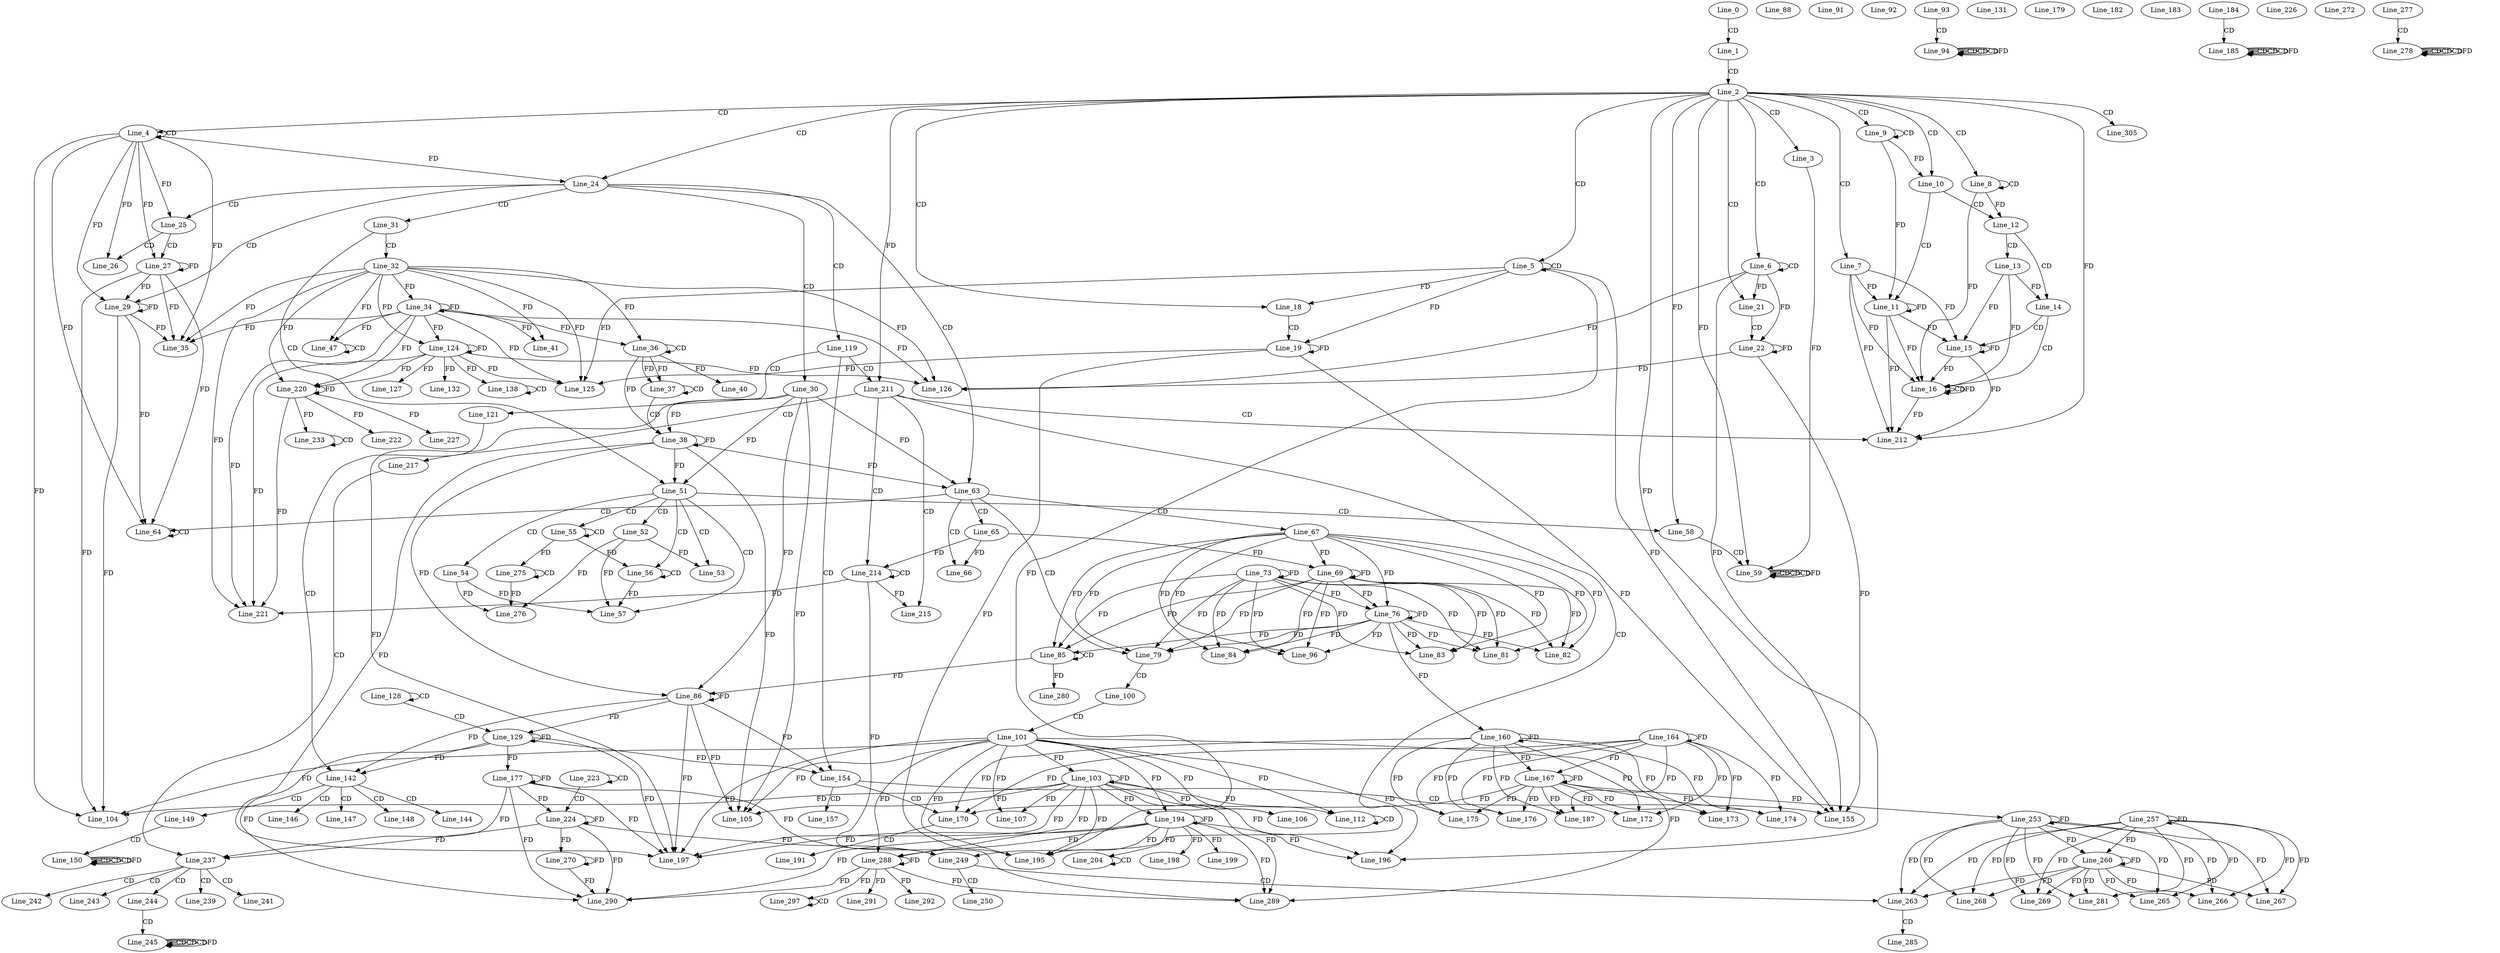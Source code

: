digraph G {
  Line_0;
  Line_1;
  Line_2;
  Line_3;
  Line_4;
  Line_4;
  Line_5;
  Line_5;
  Line_6;
  Line_6;
  Line_7;
  Line_8;
  Line_8;
  Line_9;
  Line_9;
  Line_10;
  Line_11;
  Line_12;
  Line_13;
  Line_14;
  Line_14;
  Line_15;
  Line_15;
  Line_16;
  Line_16;
  Line_16;
  Line_18;
  Line_19;
  Line_19;
  Line_21;
  Line_22;
  Line_22;
  Line_24;
  Line_25;
  Line_25;
  Line_25;
  Line_26;
  Line_26;
  Line_27;
  Line_27;
  Line_29;
  Line_29;
  Line_30;
  Line_31;
  Line_32;
  Line_34;
  Line_34;
  Line_35;
  Line_36;
  Line_36;
  Line_37;
  Line_37;
  Line_38;
  Line_38;
  Line_40;
  Line_41;
  Line_47;
  Line_47;
  Line_51;
  Line_52;
  Line_53;
  Line_54;
  Line_55;
  Line_55;
  Line_56;
  Line_56;
  Line_57;
  Line_58;
  Line_58;
  Line_59;
  Line_59;
  Line_59;
  Line_59;
  Line_59;
  Line_63;
  Line_64;
  Line_64;
  Line_65;
  Line_66;
  Line_66;
  Line_67;
  Line_69;
  Line_69;
  Line_73;
  Line_73;
  Line_76;
  Line_79;
  Line_81;
  Line_82;
  Line_83;
  Line_84;
  Line_85;
  Line_85;
  Line_86;
  Line_86;
  Line_88;
  Line_91;
  Line_92;
  Line_93;
  Line_93;
  Line_94;
  Line_94;
  Line_94;
  Line_94;
  Line_94;
  Line_96;
  Line_100;
  Line_101;
  Line_103;
  Line_103;
  Line_104;
  Line_105;
  Line_106;
  Line_107;
  Line_112;
  Line_112;
  Line_119;
  Line_121;
  Line_124;
  Line_124;
  Line_125;
  Line_126;
  Line_127;
  Line_128;
  Line_128;
  Line_129;
  Line_129;
  Line_131;
  Line_132;
  Line_138;
  Line_138;
  Line_142;
  Line_144;
  Line_146;
  Line_147;
  Line_148;
  Line_149;
  Line_149;
  Line_150;
  Line_150;
  Line_150;
  Line_150;
  Line_150;
  Line_154;
  Line_155;
  Line_155;
  Line_155;
  Line_157;
  Line_157;
  Line_160;
  Line_160;
  Line_164;
  Line_164;
  Line_167;
  Line_170;
  Line_172;
  Line_173;
  Line_174;
  Line_175;
  Line_176;
  Line_177;
  Line_177;
  Line_179;
  Line_182;
  Line_183;
  Line_184;
  Line_184;
  Line_185;
  Line_185;
  Line_185;
  Line_185;
  Line_185;
  Line_187;
  Line_191;
  Line_194;
  Line_194;
  Line_195;
  Line_196;
  Line_196;
  Line_197;
  Line_198;
  Line_199;
  Line_204;
  Line_204;
  Line_211;
  Line_211;
  Line_211;
  Line_212;
  Line_212;
  Line_212;
  Line_214;
  Line_214;
  Line_215;
  Line_217;
  Line_220;
  Line_220;
  Line_221;
  Line_222;
  Line_223;
  Line_223;
  Line_224;
  Line_224;
  Line_226;
  Line_227;
  Line_233;
  Line_233;
  Line_237;
  Line_239;
  Line_241;
  Line_242;
  Line_243;
  Line_244;
  Line_244;
  Line_245;
  Line_245;
  Line_245;
  Line_245;
  Line_245;
  Line_249;
  Line_250;
  Line_253;
  Line_253;
  Line_257;
  Line_257;
  Line_260;
  Line_263;
  Line_265;
  Line_266;
  Line_267;
  Line_268;
  Line_269;
  Line_270;
  Line_270;
  Line_272;
  Line_275;
  Line_275;
  Line_276;
  Line_277;
  Line_277;
  Line_278;
  Line_278;
  Line_278;
  Line_278;
  Line_278;
  Line_280;
  Line_281;
  Line_285;
  Line_288;
  Line_288;
  Line_289;
  Line_290;
  Line_291;
  Line_292;
  Line_297;
  Line_297;
  Line_305;
  Line_0 -> Line_1 [ label="CD" ];
  Line_1 -> Line_2 [ label="CD" ];
  Line_2 -> Line_3 [ label="CD" ];
  Line_2 -> Line_4 [ label="CD" ];
  Line_4 -> Line_4 [ label="CD" ];
  Line_2 -> Line_5 [ label="CD" ];
  Line_5 -> Line_5 [ label="CD" ];
  Line_2 -> Line_6 [ label="CD" ];
  Line_6 -> Line_6 [ label="CD" ];
  Line_2 -> Line_7 [ label="CD" ];
  Line_2 -> Line_8 [ label="CD" ];
  Line_8 -> Line_8 [ label="CD" ];
  Line_2 -> Line_9 [ label="CD" ];
  Line_9 -> Line_9 [ label="CD" ];
  Line_2 -> Line_10 [ label="CD" ];
  Line_9 -> Line_10 [ label="FD" ];
  Line_10 -> Line_11 [ label="CD" ];
  Line_7 -> Line_11 [ label="FD" ];
  Line_11 -> Line_11 [ label="FD" ];
  Line_9 -> Line_11 [ label="FD" ];
  Line_10 -> Line_12 [ label="CD" ];
  Line_8 -> Line_12 [ label="FD" ];
  Line_12 -> Line_13 [ label="CD" ];
  Line_12 -> Line_14 [ label="CD" ];
  Line_13 -> Line_14 [ label="FD" ];
  Line_14 -> Line_15 [ label="CD" ];
  Line_7 -> Line_15 [ label="FD" ];
  Line_11 -> Line_15 [ label="FD" ];
  Line_15 -> Line_15 [ label="FD" ];
  Line_13 -> Line_15 [ label="FD" ];
  Line_14 -> Line_16 [ label="CD" ];
  Line_13 -> Line_16 [ label="FD" ];
  Line_16 -> Line_16 [ label="CD" ];
  Line_7 -> Line_16 [ label="FD" ];
  Line_11 -> Line_16 [ label="FD" ];
  Line_15 -> Line_16 [ label="FD" ];
  Line_16 -> Line_16 [ label="FD" ];
  Line_8 -> Line_16 [ label="FD" ];
  Line_2 -> Line_18 [ label="CD" ];
  Line_5 -> Line_18 [ label="FD" ];
  Line_18 -> Line_19 [ label="CD" ];
  Line_5 -> Line_19 [ label="FD" ];
  Line_19 -> Line_19 [ label="FD" ];
  Line_2 -> Line_21 [ label="CD" ];
  Line_6 -> Line_21 [ label="FD" ];
  Line_21 -> Line_22 [ label="CD" ];
  Line_6 -> Line_22 [ label="FD" ];
  Line_22 -> Line_22 [ label="FD" ];
  Line_2 -> Line_24 [ label="CD" ];
  Line_4 -> Line_24 [ label="FD" ];
  Line_24 -> Line_25 [ label="CD" ];
  Line_4 -> Line_25 [ label="FD" ];
  Line_25 -> Line_26 [ label="CD" ];
  Line_4 -> Line_26 [ label="FD" ];
  Line_25 -> Line_27 [ label="CD" ];
  Line_4 -> Line_27 [ label="FD" ];
  Line_27 -> Line_27 [ label="FD" ];
  Line_24 -> Line_29 [ label="CD" ];
  Line_4 -> Line_29 [ label="FD" ];
  Line_27 -> Line_29 [ label="FD" ];
  Line_29 -> Line_29 [ label="FD" ];
  Line_24 -> Line_30 [ label="CD" ];
  Line_24 -> Line_31 [ label="CD" ];
  Line_31 -> Line_32 [ label="CD" ];
  Line_32 -> Line_34 [ label="FD" ];
  Line_34 -> Line_34 [ label="FD" ];
  Line_32 -> Line_35 [ label="FD" ];
  Line_34 -> Line_35 [ label="FD" ];
  Line_4 -> Line_35 [ label="FD" ];
  Line_27 -> Line_35 [ label="FD" ];
  Line_29 -> Line_35 [ label="FD" ];
  Line_36 -> Line_36 [ label="CD" ];
  Line_32 -> Line_36 [ label="FD" ];
  Line_34 -> Line_36 [ label="FD" ];
  Line_36 -> Line_37 [ label="FD" ];
  Line_37 -> Line_37 [ label="CD" ];
  Line_36 -> Line_37 [ label="FD" ];
  Line_37 -> Line_38 [ label="CD" ];
  Line_30 -> Line_38 [ label="FD" ];
  Line_38 -> Line_38 [ label="FD" ];
  Line_36 -> Line_38 [ label="FD" ];
  Line_36 -> Line_40 [ label="FD" ];
  Line_32 -> Line_41 [ label="FD" ];
  Line_34 -> Line_41 [ label="FD" ];
  Line_32 -> Line_47 [ label="FD" ];
  Line_34 -> Line_47 [ label="FD" ];
  Line_47 -> Line_47 [ label="CD" ];
  Line_31 -> Line_51 [ label="CD" ];
  Line_30 -> Line_51 [ label="FD" ];
  Line_38 -> Line_51 [ label="FD" ];
  Line_51 -> Line_52 [ label="CD" ];
  Line_51 -> Line_53 [ label="CD" ];
  Line_52 -> Line_53 [ label="FD" ];
  Line_51 -> Line_54 [ label="CD" ];
  Line_51 -> Line_55 [ label="CD" ];
  Line_55 -> Line_55 [ label="CD" ];
  Line_51 -> Line_56 [ label="CD" ];
  Line_56 -> Line_56 [ label="CD" ];
  Line_55 -> Line_56 [ label="FD" ];
  Line_51 -> Line_57 [ label="CD" ];
  Line_56 -> Line_57 [ label="FD" ];
  Line_52 -> Line_57 [ label="FD" ];
  Line_54 -> Line_57 [ label="FD" ];
  Line_51 -> Line_58 [ label="CD" ];
  Line_2 -> Line_58 [ label="FD" ];
  Line_58 -> Line_59 [ label="CD" ];
  Line_59 -> Line_59 [ label="CD" ];
  Line_59 -> Line_59 [ label="CD" ];
  Line_2 -> Line_59 [ label="FD" ];
  Line_59 -> Line_59 [ label="CD" ];
  Line_3 -> Line_59 [ label="FD" ];
  Line_59 -> Line_59 [ label="FD" ];
  Line_24 -> Line_63 [ label="CD" ];
  Line_30 -> Line_63 [ label="FD" ];
  Line_38 -> Line_63 [ label="FD" ];
  Line_63 -> Line_64 [ label="CD" ];
  Line_64 -> Line_64 [ label="CD" ];
  Line_4 -> Line_64 [ label="FD" ];
  Line_27 -> Line_64 [ label="FD" ];
  Line_29 -> Line_64 [ label="FD" ];
  Line_63 -> Line_65 [ label="CD" ];
  Line_63 -> Line_66 [ label="CD" ];
  Line_65 -> Line_66 [ label="FD" ];
  Line_63 -> Line_67 [ label="CD" ];
  Line_67 -> Line_69 [ label="FD" ];
  Line_69 -> Line_69 [ label="FD" ];
  Line_65 -> Line_69 [ label="FD" ];
  Line_73 -> Line_73 [ label="FD" ];
  Line_67 -> Line_76 [ label="FD" ];
  Line_69 -> Line_76 [ label="FD" ];
  Line_73 -> Line_76 [ label="FD" ];
  Line_76 -> Line_76 [ label="FD" ];
  Line_63 -> Line_79 [ label="CD" ];
  Line_67 -> Line_79 [ label="FD" ];
  Line_69 -> Line_79 [ label="FD" ];
  Line_73 -> Line_79 [ label="FD" ];
  Line_76 -> Line_79 [ label="FD" ];
  Line_67 -> Line_81 [ label="FD" ];
  Line_69 -> Line_81 [ label="FD" ];
  Line_73 -> Line_81 [ label="FD" ];
  Line_76 -> Line_81 [ label="FD" ];
  Line_67 -> Line_82 [ label="FD" ];
  Line_69 -> Line_82 [ label="FD" ];
  Line_73 -> Line_82 [ label="FD" ];
  Line_76 -> Line_82 [ label="FD" ];
  Line_67 -> Line_83 [ label="FD" ];
  Line_69 -> Line_83 [ label="FD" ];
  Line_73 -> Line_83 [ label="FD" ];
  Line_76 -> Line_83 [ label="FD" ];
  Line_67 -> Line_84 [ label="FD" ];
  Line_69 -> Line_84 [ label="FD" ];
  Line_73 -> Line_84 [ label="FD" ];
  Line_76 -> Line_84 [ label="FD" ];
  Line_85 -> Line_85 [ label="CD" ];
  Line_67 -> Line_85 [ label="FD" ];
  Line_69 -> Line_85 [ label="FD" ];
  Line_73 -> Line_85 [ label="FD" ];
  Line_76 -> Line_85 [ label="FD" ];
  Line_30 -> Line_86 [ label="FD" ];
  Line_38 -> Line_86 [ label="FD" ];
  Line_86 -> Line_86 [ label="FD" ];
  Line_85 -> Line_86 [ label="FD" ];
  Line_93 -> Line_94 [ label="CD" ];
  Line_94 -> Line_94 [ label="CD" ];
  Line_94 -> Line_94 [ label="CD" ];
  Line_94 -> Line_94 [ label="CD" ];
  Line_94 -> Line_94 [ label="FD" ];
  Line_67 -> Line_96 [ label="FD" ];
  Line_69 -> Line_96 [ label="FD" ];
  Line_73 -> Line_96 [ label="FD" ];
  Line_76 -> Line_96 [ label="FD" ];
  Line_79 -> Line_100 [ label="CD" ];
  Line_100 -> Line_101 [ label="CD" ];
  Line_101 -> Line_103 [ label="FD" ];
  Line_103 -> Line_103 [ label="FD" ];
  Line_101 -> Line_104 [ label="FD" ];
  Line_103 -> Line_104 [ label="FD" ];
  Line_4 -> Line_104 [ label="FD" ];
  Line_27 -> Line_104 [ label="FD" ];
  Line_29 -> Line_104 [ label="FD" ];
  Line_101 -> Line_105 [ label="FD" ];
  Line_103 -> Line_105 [ label="FD" ];
  Line_30 -> Line_105 [ label="FD" ];
  Line_38 -> Line_105 [ label="FD" ];
  Line_86 -> Line_105 [ label="FD" ];
  Line_101 -> Line_106 [ label="FD" ];
  Line_103 -> Line_106 [ label="FD" ];
  Line_101 -> Line_107 [ label="FD" ];
  Line_103 -> Line_107 [ label="FD" ];
  Line_101 -> Line_112 [ label="FD" ];
  Line_103 -> Line_112 [ label="FD" ];
  Line_112 -> Line_112 [ label="CD" ];
  Line_24 -> Line_119 [ label="CD" ];
  Line_119 -> Line_121 [ label="CD" ];
  Line_32 -> Line_124 [ label="FD" ];
  Line_34 -> Line_124 [ label="FD" ];
  Line_124 -> Line_124 [ label="FD" ];
  Line_32 -> Line_125 [ label="FD" ];
  Line_34 -> Line_125 [ label="FD" ];
  Line_124 -> Line_125 [ label="FD" ];
  Line_5 -> Line_125 [ label="FD" ];
  Line_19 -> Line_125 [ label="FD" ];
  Line_32 -> Line_126 [ label="FD" ];
  Line_34 -> Line_126 [ label="FD" ];
  Line_124 -> Line_126 [ label="FD" ];
  Line_6 -> Line_126 [ label="FD" ];
  Line_22 -> Line_126 [ label="FD" ];
  Line_124 -> Line_127 [ label="FD" ];
  Line_128 -> Line_128 [ label="CD" ];
  Line_128 -> Line_129 [ label="CD" ];
  Line_86 -> Line_129 [ label="FD" ];
  Line_129 -> Line_129 [ label="FD" ];
  Line_124 -> Line_132 [ label="FD" ];
  Line_124 -> Line_138 [ label="FD" ];
  Line_138 -> Line_138 [ label="CD" ];
  Line_121 -> Line_142 [ label="CD" ];
  Line_86 -> Line_142 [ label="FD" ];
  Line_129 -> Line_142 [ label="FD" ];
  Line_142 -> Line_144 [ label="CD" ];
  Line_142 -> Line_146 [ label="CD" ];
  Line_142 -> Line_147 [ label="CD" ];
  Line_142 -> Line_148 [ label="CD" ];
  Line_142 -> Line_149 [ label="CD" ];
  Line_149 -> Line_150 [ label="CD" ];
  Line_150 -> Line_150 [ label="CD" ];
  Line_150 -> Line_150 [ label="CD" ];
  Line_150 -> Line_150 [ label="CD" ];
  Line_150 -> Line_150 [ label="FD" ];
  Line_119 -> Line_154 [ label="CD" ];
  Line_86 -> Line_154 [ label="FD" ];
  Line_129 -> Line_154 [ label="FD" ];
  Line_154 -> Line_155 [ label="CD" ];
  Line_6 -> Line_155 [ label="FD" ];
  Line_22 -> Line_155 [ label="FD" ];
  Line_5 -> Line_155 [ label="FD" ];
  Line_19 -> Line_155 [ label="FD" ];
  Line_154 -> Line_157 [ label="CD" ];
  Line_76 -> Line_160 [ label="FD" ];
  Line_160 -> Line_160 [ label="FD" ];
  Line_164 -> Line_164 [ label="FD" ];
  Line_160 -> Line_167 [ label="FD" ];
  Line_164 -> Line_167 [ label="FD" ];
  Line_167 -> Line_167 [ label="FD" ];
  Line_154 -> Line_170 [ label="CD" ];
  Line_160 -> Line_170 [ label="FD" ];
  Line_164 -> Line_170 [ label="FD" ];
  Line_167 -> Line_170 [ label="FD" ];
  Line_160 -> Line_172 [ label="FD" ];
  Line_164 -> Line_172 [ label="FD" ];
  Line_167 -> Line_172 [ label="FD" ];
  Line_160 -> Line_173 [ label="FD" ];
  Line_164 -> Line_173 [ label="FD" ];
  Line_167 -> Line_173 [ label="FD" ];
  Line_160 -> Line_174 [ label="FD" ];
  Line_164 -> Line_174 [ label="FD" ];
  Line_167 -> Line_174 [ label="FD" ];
  Line_160 -> Line_175 [ label="FD" ];
  Line_164 -> Line_175 [ label="FD" ];
  Line_167 -> Line_175 [ label="FD" ];
  Line_160 -> Line_176 [ label="FD" ];
  Line_164 -> Line_176 [ label="FD" ];
  Line_167 -> Line_176 [ label="FD" ];
  Line_129 -> Line_177 [ label="FD" ];
  Line_177 -> Line_177 [ label="FD" ];
  Line_184 -> Line_185 [ label="CD" ];
  Line_185 -> Line_185 [ label="CD" ];
  Line_185 -> Line_185 [ label="CD" ];
  Line_185 -> Line_185 [ label="CD" ];
  Line_185 -> Line_185 [ label="FD" ];
  Line_160 -> Line_187 [ label="FD" ];
  Line_164 -> Line_187 [ label="FD" ];
  Line_167 -> Line_187 [ label="FD" ];
  Line_170 -> Line_191 [ label="CD" ];
  Line_101 -> Line_194 [ label="FD" ];
  Line_103 -> Line_194 [ label="FD" ];
  Line_194 -> Line_194 [ label="FD" ];
  Line_101 -> Line_195 [ label="FD" ];
  Line_103 -> Line_195 [ label="FD" ];
  Line_194 -> Line_195 [ label="FD" ];
  Line_5 -> Line_195 [ label="FD" ];
  Line_19 -> Line_195 [ label="FD" ];
  Line_101 -> Line_196 [ label="FD" ];
  Line_103 -> Line_196 [ label="FD" ];
  Line_194 -> Line_196 [ label="FD" ];
  Line_2 -> Line_196 [ label="FD" ];
  Line_101 -> Line_197 [ label="FD" ];
  Line_103 -> Line_197 [ label="FD" ];
  Line_194 -> Line_197 [ label="FD" ];
  Line_30 -> Line_197 [ label="FD" ];
  Line_38 -> Line_197 [ label="FD" ];
  Line_86 -> Line_197 [ label="FD" ];
  Line_129 -> Line_197 [ label="FD" ];
  Line_177 -> Line_197 [ label="FD" ];
  Line_194 -> Line_198 [ label="FD" ];
  Line_194 -> Line_199 [ label="FD" ];
  Line_194 -> Line_204 [ label="FD" ];
  Line_204 -> Line_204 [ label="CD" ];
  Line_119 -> Line_211 [ label="CD" ];
  Line_2 -> Line_211 [ label="FD" ];
  Line_211 -> Line_212 [ label="CD" ];
  Line_7 -> Line_212 [ label="FD" ];
  Line_11 -> Line_212 [ label="FD" ];
  Line_15 -> Line_212 [ label="FD" ];
  Line_16 -> Line_212 [ label="FD" ];
  Line_2 -> Line_212 [ label="FD" ];
  Line_211 -> Line_214 [ label="CD" ];
  Line_214 -> Line_214 [ label="CD" ];
  Line_65 -> Line_214 [ label="FD" ];
  Line_211 -> Line_215 [ label="CD" ];
  Line_214 -> Line_215 [ label="FD" ];
  Line_211 -> Line_217 [ label="CD" ];
  Line_32 -> Line_220 [ label="FD" ];
  Line_34 -> Line_220 [ label="FD" ];
  Line_124 -> Line_220 [ label="FD" ];
  Line_220 -> Line_220 [ label="FD" ];
  Line_32 -> Line_221 [ label="FD" ];
  Line_34 -> Line_221 [ label="FD" ];
  Line_124 -> Line_221 [ label="FD" ];
  Line_220 -> Line_221 [ label="FD" ];
  Line_214 -> Line_221 [ label="FD" ];
  Line_220 -> Line_222 [ label="FD" ];
  Line_223 -> Line_223 [ label="CD" ];
  Line_223 -> Line_224 [ label="CD" ];
  Line_177 -> Line_224 [ label="FD" ];
  Line_224 -> Line_224 [ label="FD" ];
  Line_220 -> Line_227 [ label="FD" ];
  Line_220 -> Line_233 [ label="FD" ];
  Line_233 -> Line_233 [ label="CD" ];
  Line_217 -> Line_237 [ label="CD" ];
  Line_177 -> Line_237 [ label="FD" ];
  Line_224 -> Line_237 [ label="FD" ];
  Line_237 -> Line_239 [ label="CD" ];
  Line_237 -> Line_241 [ label="CD" ];
  Line_237 -> Line_242 [ label="CD" ];
  Line_237 -> Line_243 [ label="CD" ];
  Line_237 -> Line_244 [ label="CD" ];
  Line_244 -> Line_245 [ label="CD" ];
  Line_245 -> Line_245 [ label="CD" ];
  Line_245 -> Line_245 [ label="CD" ];
  Line_245 -> Line_245 [ label="CD" ];
  Line_245 -> Line_245 [ label="FD" ];
  Line_211 -> Line_249 [ label="CD" ];
  Line_177 -> Line_249 [ label="FD" ];
  Line_224 -> Line_249 [ label="FD" ];
  Line_249 -> Line_250 [ label="CD" ];
  Line_167 -> Line_253 [ label="FD" ];
  Line_253 -> Line_253 [ label="FD" ];
  Line_257 -> Line_257 [ label="FD" ];
  Line_253 -> Line_260 [ label="FD" ];
  Line_257 -> Line_260 [ label="FD" ];
  Line_260 -> Line_260 [ label="FD" ];
  Line_249 -> Line_263 [ label="CD" ];
  Line_253 -> Line_263 [ label="FD" ];
  Line_257 -> Line_263 [ label="FD" ];
  Line_260 -> Line_263 [ label="FD" ];
  Line_253 -> Line_265 [ label="FD" ];
  Line_257 -> Line_265 [ label="FD" ];
  Line_260 -> Line_265 [ label="FD" ];
  Line_253 -> Line_266 [ label="FD" ];
  Line_257 -> Line_266 [ label="FD" ];
  Line_260 -> Line_266 [ label="FD" ];
  Line_253 -> Line_267 [ label="FD" ];
  Line_257 -> Line_267 [ label="FD" ];
  Line_260 -> Line_267 [ label="FD" ];
  Line_253 -> Line_268 [ label="FD" ];
  Line_257 -> Line_268 [ label="FD" ];
  Line_260 -> Line_268 [ label="FD" ];
  Line_253 -> Line_269 [ label="FD" ];
  Line_257 -> Line_269 [ label="FD" ];
  Line_260 -> Line_269 [ label="FD" ];
  Line_224 -> Line_270 [ label="FD" ];
  Line_270 -> Line_270 [ label="FD" ];
  Line_275 -> Line_275 [ label="CD" ];
  Line_55 -> Line_275 [ label="FD" ];
  Line_275 -> Line_276 [ label="FD" ];
  Line_52 -> Line_276 [ label="FD" ];
  Line_54 -> Line_276 [ label="FD" ];
  Line_277 -> Line_278 [ label="CD" ];
  Line_278 -> Line_278 [ label="CD" ];
  Line_278 -> Line_278 [ label="CD" ];
  Line_278 -> Line_278 [ label="CD" ];
  Line_278 -> Line_278 [ label="FD" ];
  Line_85 -> Line_280 [ label="FD" ];
  Line_253 -> Line_281 [ label="FD" ];
  Line_257 -> Line_281 [ label="FD" ];
  Line_260 -> Line_281 [ label="FD" ];
  Line_263 -> Line_285 [ label="CD" ];
  Line_101 -> Line_288 [ label="FD" ];
  Line_103 -> Line_288 [ label="FD" ];
  Line_194 -> Line_288 [ label="FD" ];
  Line_288 -> Line_288 [ label="FD" ];
  Line_101 -> Line_289 [ label="FD" ];
  Line_103 -> Line_289 [ label="FD" ];
  Line_194 -> Line_289 [ label="FD" ];
  Line_288 -> Line_289 [ label="FD" ];
  Line_214 -> Line_289 [ label="FD" ];
  Line_194 -> Line_290 [ label="FD" ];
  Line_288 -> Line_290 [ label="FD" ];
  Line_129 -> Line_290 [ label="FD" ];
  Line_177 -> Line_290 [ label="FD" ];
  Line_224 -> Line_290 [ label="FD" ];
  Line_270 -> Line_290 [ label="FD" ];
  Line_288 -> Line_291 [ label="FD" ];
  Line_288 -> Line_292 [ label="FD" ];
  Line_288 -> Line_297 [ label="FD" ];
  Line_297 -> Line_297 [ label="CD" ];
  Line_2 -> Line_305 [ label="CD" ];
}
